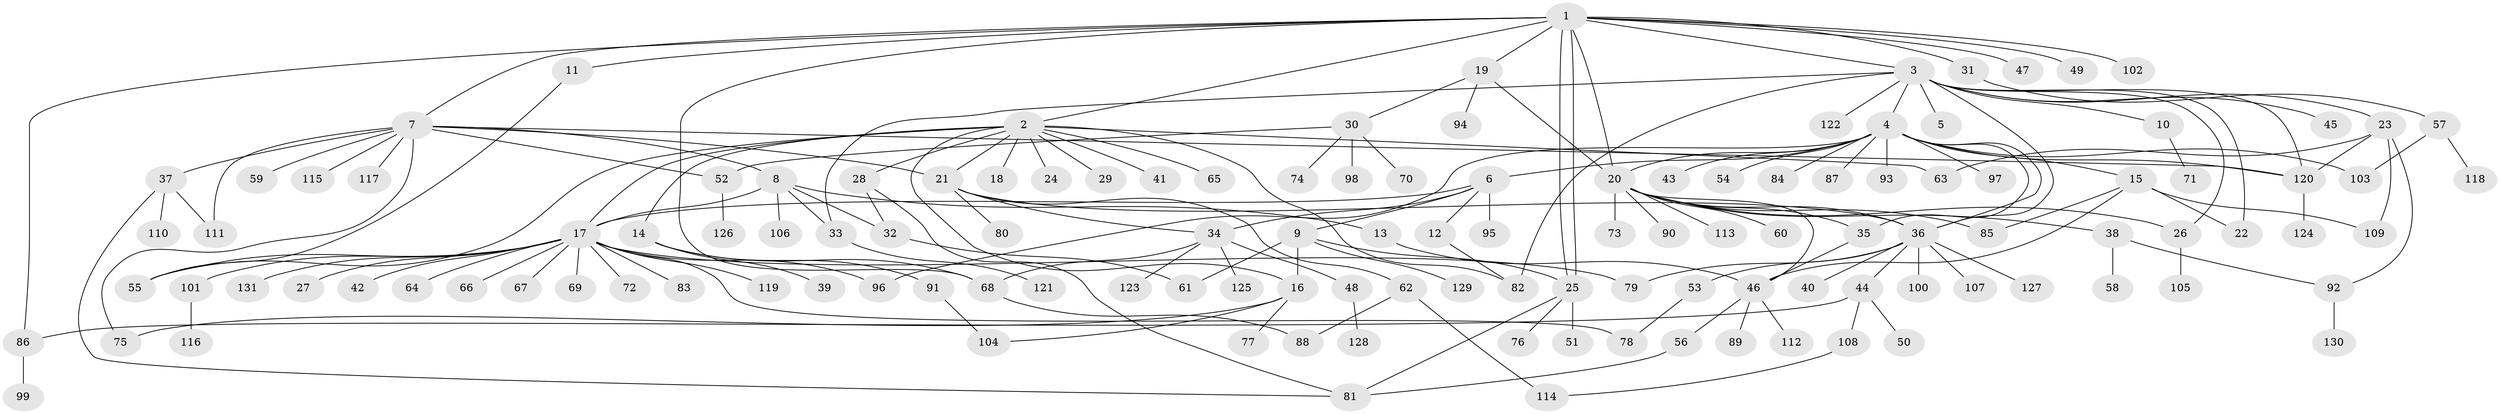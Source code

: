 // coarse degree distribution, {1: 0.4411764705882353, 12: 0.014705882352941176, 4: 0.08823529411764706, 16: 0.014705882352941176, 3: 0.07352941176470588, 2: 0.17647058823529413, 6: 0.07352941176470588, 13: 0.014705882352941176, 5: 0.029411764705882353, 9: 0.014705882352941176, 11: 0.014705882352941176, 10: 0.029411764705882353, 8: 0.014705882352941176}
// Generated by graph-tools (version 1.1) at 2025/36/03/04/25 23:36:43]
// undirected, 131 vertices, 178 edges
graph export_dot {
  node [color=gray90,style=filled];
  1;
  2;
  3;
  4;
  5;
  6;
  7;
  8;
  9;
  10;
  11;
  12;
  13;
  14;
  15;
  16;
  17;
  18;
  19;
  20;
  21;
  22;
  23;
  24;
  25;
  26;
  27;
  28;
  29;
  30;
  31;
  32;
  33;
  34;
  35;
  36;
  37;
  38;
  39;
  40;
  41;
  42;
  43;
  44;
  45;
  46;
  47;
  48;
  49;
  50;
  51;
  52;
  53;
  54;
  55;
  56;
  57;
  58;
  59;
  60;
  61;
  62;
  63;
  64;
  65;
  66;
  67;
  68;
  69;
  70;
  71;
  72;
  73;
  74;
  75;
  76;
  77;
  78;
  79;
  80;
  81;
  82;
  83;
  84;
  85;
  86;
  87;
  88;
  89;
  90;
  91;
  92;
  93;
  94;
  95;
  96;
  97;
  98;
  99;
  100;
  101;
  102;
  103;
  104;
  105;
  106;
  107;
  108;
  109;
  110;
  111;
  112;
  113;
  114;
  115;
  116;
  117;
  118;
  119;
  120;
  121;
  122;
  123;
  124;
  125;
  126;
  127;
  128;
  129;
  130;
  131;
  1 -- 2;
  1 -- 3;
  1 -- 7;
  1 -- 11;
  1 -- 19;
  1 -- 20;
  1 -- 25;
  1 -- 25;
  1 -- 31;
  1 -- 47;
  1 -- 49;
  1 -- 68;
  1 -- 86;
  1 -- 102;
  2 -- 14;
  2 -- 16;
  2 -- 17;
  2 -- 18;
  2 -- 21;
  2 -- 24;
  2 -- 28;
  2 -- 29;
  2 -- 41;
  2 -- 55;
  2 -- 63;
  2 -- 65;
  2 -- 82;
  3 -- 4;
  3 -- 5;
  3 -- 10;
  3 -- 22;
  3 -- 23;
  3 -- 26;
  3 -- 33;
  3 -- 36;
  3 -- 45;
  3 -- 82;
  3 -- 120;
  3 -- 122;
  4 -- 6;
  4 -- 15;
  4 -- 20;
  4 -- 35;
  4 -- 36;
  4 -- 43;
  4 -- 54;
  4 -- 84;
  4 -- 87;
  4 -- 93;
  4 -- 96;
  4 -- 97;
  4 -- 103;
  4 -- 120;
  6 -- 9;
  6 -- 12;
  6 -- 17;
  6 -- 34;
  6 -- 95;
  7 -- 8;
  7 -- 21;
  7 -- 37;
  7 -- 52;
  7 -- 59;
  7 -- 75;
  7 -- 111;
  7 -- 115;
  7 -- 117;
  7 -- 120;
  8 -- 13;
  8 -- 17;
  8 -- 32;
  8 -- 33;
  8 -- 106;
  9 -- 16;
  9 -- 25;
  9 -- 61;
  9 -- 129;
  10 -- 71;
  11 -- 55;
  12 -- 82;
  13 -- 46;
  14 -- 39;
  14 -- 68;
  14 -- 91;
  15 -- 22;
  15 -- 46;
  15 -- 85;
  15 -- 109;
  16 -- 75;
  16 -- 77;
  16 -- 104;
  17 -- 27;
  17 -- 42;
  17 -- 55;
  17 -- 64;
  17 -- 66;
  17 -- 67;
  17 -- 69;
  17 -- 72;
  17 -- 78;
  17 -- 79;
  17 -- 83;
  17 -- 96;
  17 -- 101;
  17 -- 119;
  17 -- 131;
  19 -- 20;
  19 -- 30;
  19 -- 94;
  20 -- 26;
  20 -- 35;
  20 -- 36;
  20 -- 38;
  20 -- 46;
  20 -- 60;
  20 -- 73;
  20 -- 85;
  20 -- 90;
  20 -- 113;
  21 -- 34;
  21 -- 36;
  21 -- 62;
  21 -- 80;
  23 -- 63;
  23 -- 92;
  23 -- 109;
  23 -- 120;
  25 -- 51;
  25 -- 76;
  25 -- 81;
  26 -- 105;
  28 -- 32;
  28 -- 81;
  30 -- 52;
  30 -- 70;
  30 -- 74;
  30 -- 98;
  31 -- 57;
  32 -- 61;
  33 -- 121;
  34 -- 48;
  34 -- 68;
  34 -- 123;
  34 -- 125;
  35 -- 46;
  36 -- 40;
  36 -- 44;
  36 -- 53;
  36 -- 79;
  36 -- 100;
  36 -- 107;
  36 -- 127;
  37 -- 81;
  37 -- 110;
  37 -- 111;
  38 -- 58;
  38 -- 92;
  44 -- 50;
  44 -- 86;
  44 -- 108;
  46 -- 56;
  46 -- 89;
  46 -- 112;
  48 -- 128;
  52 -- 126;
  53 -- 78;
  56 -- 81;
  57 -- 103;
  57 -- 118;
  62 -- 88;
  62 -- 114;
  68 -- 88;
  86 -- 99;
  91 -- 104;
  92 -- 130;
  101 -- 116;
  108 -- 114;
  120 -- 124;
}
